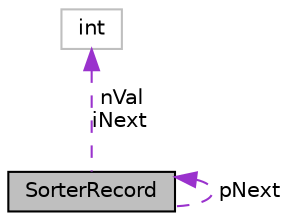 digraph "SorterRecord"
{
 // LATEX_PDF_SIZE
  edge [fontname="Helvetica",fontsize="10",labelfontname="Helvetica",labelfontsize="10"];
  node [fontname="Helvetica",fontsize="10",shape=record];
  Node1 [label="SorterRecord",height=0.2,width=0.4,color="black", fillcolor="grey75", style="filled", fontcolor="black",tooltip=" "];
  Node1 -> Node1 [dir="back",color="darkorchid3",fontsize="10",style="dashed",label=" pNext" ];
  Node2 -> Node1 [dir="back",color="darkorchid3",fontsize="10",style="dashed",label=" nVal\niNext" ];
  Node2 [label="int",height=0.2,width=0.4,color="grey75", fillcolor="white", style="filled",tooltip=" "];
}
